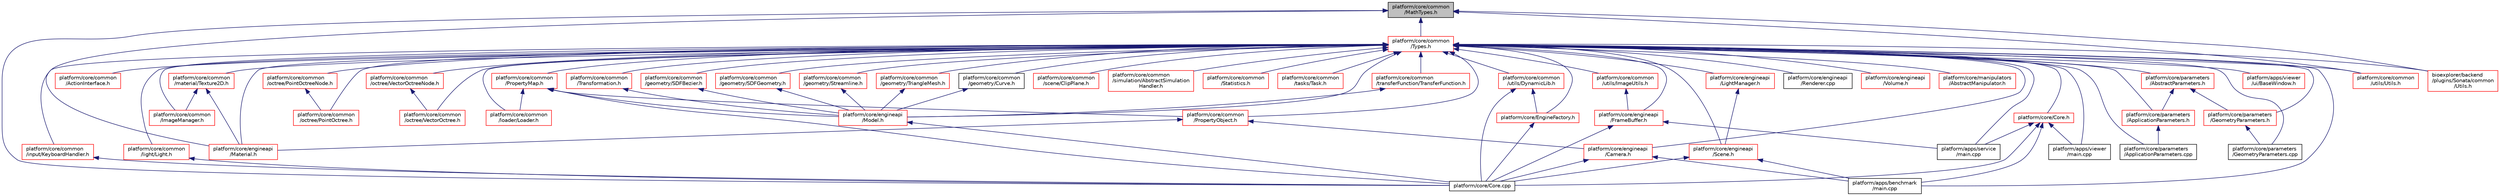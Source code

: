 digraph "platform/core/common/MathTypes.h"
{
 // LATEX_PDF_SIZE
  edge [fontname="Helvetica",fontsize="10",labelfontname="Helvetica",labelfontsize="10"];
  node [fontname="Helvetica",fontsize="10",shape=record];
  Node1 [label="platform/core/common\l/MathTypes.h",height=0.2,width=0.4,color="black", fillcolor="grey75", style="filled", fontcolor="black",tooltip=" "];
  Node1 -> Node2 [dir="back",color="midnightblue",fontsize="10",style="solid",fontname="Helvetica"];
  Node2 [label="platform/core/common\l/Types.h",height=0.2,width=0.4,color="red", fillcolor="white", style="filled",URL="$de/d53/platform_2core_2common_2Types_8h.html",tooltip=" "];
  Node2 -> Node3 [dir="back",color="midnightblue",fontsize="10",style="solid",fontname="Helvetica"];
  Node3 [label="platform/apps/benchmark\l/main.cpp",height=0.2,width=0.4,color="black", fillcolor="white", style="filled",URL="$d6/d12/benchmark_2main_8cpp.html",tooltip=" "];
  Node2 -> Node4 [dir="back",color="midnightblue",fontsize="10",style="solid",fontname="Helvetica"];
  Node4 [label="platform/apps/service\l/main.cpp",height=0.2,width=0.4,color="black", fillcolor="white", style="filled",URL="$d9/d1c/service_2main_8cpp.html",tooltip=" "];
  Node2 -> Node5 [dir="back",color="midnightblue",fontsize="10",style="solid",fontname="Helvetica"];
  Node5 [label="platform/apps/viewer\l/main.cpp",height=0.2,width=0.4,color="black", fillcolor="white", style="filled",URL="$d8/dc7/viewer_2main_8cpp.html",tooltip=" "];
  Node2 -> Node6 [dir="back",color="midnightblue",fontsize="10",style="solid",fontname="Helvetica"];
  Node6 [label="platform/apps/viewer\l/ui/BaseWindow.h",height=0.2,width=0.4,color="red", fillcolor="white", style="filled",URL="$de/d64/BaseWindow_8h.html",tooltip=" "];
  Node2 -> Node10 [dir="back",color="midnightblue",fontsize="10",style="solid",fontname="Helvetica"];
  Node10 [label="platform/core/common\l/ActionInterface.h",height=0.2,width=0.4,color="red", fillcolor="white", style="filled",URL="$de/d7a/ActionInterface_8h.html",tooltip=" "];
  Node2 -> Node18 [dir="back",color="midnightblue",fontsize="10",style="solid",fontname="Helvetica"];
  Node18 [label="platform/core/common\l/geometry/Curve.h",height=0.2,width=0.4,color="black", fillcolor="white", style="filled",URL="$d8/de7/Curve_8h.html",tooltip=" "];
  Node18 -> Node19 [dir="back",color="midnightblue",fontsize="10",style="solid",fontname="Helvetica"];
  Node19 [label="platform/core/engineapi\l/Model.h",height=0.2,width=0.4,color="red", fillcolor="white", style="filled",URL="$d3/d5a/Model_8h.html",tooltip=" "];
  Node19 -> Node20 [dir="back",color="midnightblue",fontsize="10",style="solid",fontname="Helvetica"];
  Node20 [label="platform/core/Core.cpp",height=0.2,width=0.4,color="black", fillcolor="white", style="filled",URL="$d6/d27/Core_8cpp.html",tooltip=" "];
  Node2 -> Node95 [dir="back",color="midnightblue",fontsize="10",style="solid",fontname="Helvetica"];
  Node95 [label="platform/core/common\l/geometry/SDFBezier.h",height=0.2,width=0.4,color="red", fillcolor="white", style="filled",URL="$db/d88/SDFBezier_8h.html",tooltip=" "];
  Node95 -> Node19 [dir="back",color="midnightblue",fontsize="10",style="solid",fontname="Helvetica"];
  Node2 -> Node97 [dir="back",color="midnightblue",fontsize="10",style="solid",fontname="Helvetica"];
  Node97 [label="platform/core/common\l/geometry/SDFGeometry.h",height=0.2,width=0.4,color="red", fillcolor="white", style="filled",URL="$d2/df3/SDFGeometry_8h.html",tooltip=" "];
  Node97 -> Node19 [dir="back",color="midnightblue",fontsize="10",style="solid",fontname="Helvetica"];
  Node2 -> Node164 [dir="back",color="midnightblue",fontsize="10",style="solid",fontname="Helvetica"];
  Node164 [label="platform/core/common\l/geometry/Streamline.h",height=0.2,width=0.4,color="red", fillcolor="white", style="filled",URL="$dd/dec/Streamline_8h.html",tooltip=" "];
  Node164 -> Node19 [dir="back",color="midnightblue",fontsize="10",style="solid",fontname="Helvetica"];
  Node2 -> Node165 [dir="back",color="midnightblue",fontsize="10",style="solid",fontname="Helvetica"];
  Node165 [label="platform/core/common\l/geometry/TriangleMesh.h",height=0.2,width=0.4,color="red", fillcolor="white", style="filled",URL="$df/dfa/TriangleMesh_8h.html",tooltip=" "];
  Node165 -> Node19 [dir="back",color="midnightblue",fontsize="10",style="solid",fontname="Helvetica"];
  Node2 -> Node167 [dir="back",color="midnightblue",fontsize="10",style="solid",fontname="Helvetica"];
  Node167 [label="platform/core/common\l/ImageManager.h",height=0.2,width=0.4,color="red", fillcolor="white", style="filled",URL="$d3/d10/ImageManager_8h.html",tooltip=" "];
  Node2 -> Node171 [dir="back",color="midnightblue",fontsize="10",style="solid",fontname="Helvetica"];
  Node171 [label="platform/core/common\l/input/KeyboardHandler.h",height=0.2,width=0.4,color="red", fillcolor="white", style="filled",URL="$d9/dec/KeyboardHandler_8h.html",tooltip=" "];
  Node171 -> Node20 [dir="back",color="midnightblue",fontsize="10",style="solid",fontname="Helvetica"];
  Node2 -> Node178 [dir="back",color="midnightblue",fontsize="10",style="solid",fontname="Helvetica"];
  Node178 [label="platform/core/common\l/light/Light.h",height=0.2,width=0.4,color="red", fillcolor="white", style="filled",URL="$d4/d73/Light_8h.html",tooltip=" "];
  Node178 -> Node20 [dir="back",color="midnightblue",fontsize="10",style="solid",fontname="Helvetica"];
  Node2 -> Node181 [dir="back",color="midnightblue",fontsize="10",style="solid",fontname="Helvetica"];
  Node181 [label="platform/core/common\l/loader/Loader.h",height=0.2,width=0.4,color="red", fillcolor="white", style="filled",URL="$dc/d0b/Loader_8h.html",tooltip=" "];
  Node2 -> Node204 [dir="back",color="midnightblue",fontsize="10",style="solid",fontname="Helvetica"];
  Node204 [label="platform/core/common\l/material/Texture2D.h",height=0.2,width=0.4,color="red", fillcolor="white", style="filled",URL="$d5/d6f/Texture2D_8h.html",tooltip=" "];
  Node204 -> Node167 [dir="back",color="midnightblue",fontsize="10",style="solid",fontname="Helvetica"];
  Node204 -> Node206 [dir="back",color="midnightblue",fontsize="10",style="solid",fontname="Helvetica"];
  Node206 [label="platform/core/engineapi\l/Material.h",height=0.2,width=0.4,color="red", fillcolor="white", style="filled",URL="$df/d12/Material_8h.html",tooltip=" "];
  Node2 -> Node212 [dir="back",color="midnightblue",fontsize="10",style="solid",fontname="Helvetica"];
  Node212 [label="platform/core/common\l/octree/PointOctree.h",height=0.2,width=0.4,color="red", fillcolor="white", style="filled",URL="$de/d77/PointOctree_8h.html",tooltip=" "];
  Node2 -> Node214 [dir="back",color="midnightblue",fontsize="10",style="solid",fontname="Helvetica"];
  Node214 [label="platform/core/common\l/octree/PointOctreeNode.h",height=0.2,width=0.4,color="red", fillcolor="white", style="filled",URL="$d5/d2a/PointOctreeNode_8h.html",tooltip=" "];
  Node214 -> Node212 [dir="back",color="midnightblue",fontsize="10",style="solid",fontname="Helvetica"];
  Node2 -> Node216 [dir="back",color="midnightblue",fontsize="10",style="solid",fontname="Helvetica"];
  Node216 [label="platform/core/common\l/octree/VectorOctree.h",height=0.2,width=0.4,color="red", fillcolor="white", style="filled",URL="$d5/d43/VectorOctree_8h.html",tooltip=" "];
  Node2 -> Node218 [dir="back",color="midnightblue",fontsize="10",style="solid",fontname="Helvetica"];
  Node218 [label="platform/core/common\l/octree/VectorOctreeNode.h",height=0.2,width=0.4,color="red", fillcolor="white", style="filled",URL="$d3/d3b/VectorOctreeNode_8h.html",tooltip=" "];
  Node218 -> Node216 [dir="back",color="midnightblue",fontsize="10",style="solid",fontname="Helvetica"];
  Node2 -> Node220 [dir="back",color="midnightblue",fontsize="10",style="solid",fontname="Helvetica"];
  Node220 [label="platform/core/common\l/PropertyMap.h",height=0.2,width=0.4,color="red", fillcolor="white", style="filled",URL="$dc/d04/PropertyMap_8h.html",tooltip=" "];
  Node220 -> Node181 [dir="back",color="midnightblue",fontsize="10",style="solid",fontname="Helvetica"];
  Node220 -> Node277 [dir="back",color="midnightblue",fontsize="10",style="solid",fontname="Helvetica"];
  Node277 [label="platform/core/common\l/PropertyObject.h",height=0.2,width=0.4,color="red", fillcolor="white", style="filled",URL="$d4/d17/PropertyObject_8h.html",tooltip=" "];
  Node277 -> Node278 [dir="back",color="midnightblue",fontsize="10",style="solid",fontname="Helvetica"];
  Node278 [label="platform/core/engineapi\l/Camera.h",height=0.2,width=0.4,color="red", fillcolor="white", style="filled",URL="$dd/de4/Camera_8h.html",tooltip=" "];
  Node278 -> Node3 [dir="back",color="midnightblue",fontsize="10",style="solid",fontname="Helvetica"];
  Node278 -> Node20 [dir="back",color="midnightblue",fontsize="10",style="solid",fontname="Helvetica"];
  Node277 -> Node206 [dir="back",color="midnightblue",fontsize="10",style="solid",fontname="Helvetica"];
  Node220 -> Node20 [dir="back",color="midnightblue",fontsize="10",style="solid",fontname="Helvetica"];
  Node220 -> Node19 [dir="back",color="midnightblue",fontsize="10",style="solid",fontname="Helvetica"];
  Node2 -> Node277 [dir="back",color="midnightblue",fontsize="10",style="solid",fontname="Helvetica"];
  Node2 -> Node304 [dir="back",color="midnightblue",fontsize="10",style="solid",fontname="Helvetica"];
  Node304 [label="platform/core/common\l/scene/ClipPlane.h",height=0.2,width=0.4,color="red", fillcolor="white", style="filled",URL="$d5/db5/ClipPlane_8h.html",tooltip=" "];
  Node2 -> Node306 [dir="back",color="midnightblue",fontsize="10",style="solid",fontname="Helvetica"];
  Node306 [label="platform/core/common\l/simulation/AbstractSimulation\lHandler.h",height=0.2,width=0.4,color="red", fillcolor="white", style="filled",URL="$da/da3/AbstractSimulationHandler_8h.html",tooltip=" "];
  Node2 -> Node320 [dir="back",color="midnightblue",fontsize="10",style="solid",fontname="Helvetica"];
  Node320 [label="platform/core/common\l/Statistics.h",height=0.2,width=0.4,color="red", fillcolor="white", style="filled",URL="$d1/dd6/Statistics_8h.html",tooltip=" "];
  Node2 -> Node321 [dir="back",color="midnightblue",fontsize="10",style="solid",fontname="Helvetica"];
  Node321 [label="platform/core/common\l/tasks/Task.h",height=0.2,width=0.4,color="red", fillcolor="white", style="filled",URL="$df/d4f/Task_8h.html",tooltip=" "];
  Node2 -> Node323 [dir="back",color="midnightblue",fontsize="10",style="solid",fontname="Helvetica"];
  Node323 [label="platform/core/common\l/transferFunction/TransferFunction.h",height=0.2,width=0.4,color="red", fillcolor="white", style="filled",URL="$de/d18/TransferFunction_8h.html",tooltip=" "];
  Node323 -> Node19 [dir="back",color="midnightblue",fontsize="10",style="solid",fontname="Helvetica"];
  Node2 -> Node325 [dir="back",color="midnightblue",fontsize="10",style="solid",fontname="Helvetica"];
  Node325 [label="platform/core/common\l/Transformation.h",height=0.2,width=0.4,color="red", fillcolor="white", style="filled",URL="$df/d1e/Transformation_8h.html",tooltip=" "];
  Node325 -> Node19 [dir="back",color="midnightblue",fontsize="10",style="solid",fontname="Helvetica"];
  Node2 -> Node340 [dir="back",color="midnightblue",fontsize="10",style="solid",fontname="Helvetica"];
  Node340 [label="platform/core/common\l/utils/DynamicLib.h",height=0.2,width=0.4,color="red", fillcolor="white", style="filled",URL="$d1/d93/DynamicLib_8h.html",tooltip=" "];
  Node340 -> Node20 [dir="back",color="midnightblue",fontsize="10",style="solid",fontname="Helvetica"];
  Node340 -> Node342 [dir="back",color="midnightblue",fontsize="10",style="solid",fontname="Helvetica"];
  Node342 [label="platform/core/EngineFactory.h",height=0.2,width=0.4,color="red", fillcolor="white", style="filled",URL="$d6/dc1/EngineFactory_8h.html",tooltip=" "];
  Node342 -> Node20 [dir="back",color="midnightblue",fontsize="10",style="solid",fontname="Helvetica"];
  Node2 -> Node345 [dir="back",color="midnightblue",fontsize="10",style="solid",fontname="Helvetica"];
  Node345 [label="platform/core/common\l/utils/ImageUtils.h",height=0.2,width=0.4,color="red", fillcolor="white", style="filled",URL="$d7/dc9/ImageUtils_8h.html",tooltip=" "];
  Node345 -> Node347 [dir="back",color="midnightblue",fontsize="10",style="solid",fontname="Helvetica"];
  Node347 [label="platform/core/engineapi\l/FrameBuffer.h",height=0.2,width=0.4,color="red", fillcolor="white", style="filled",URL="$da/d8a/FrameBuffer_8h.html",tooltip=" "];
  Node347 -> Node4 [dir="back",color="midnightblue",fontsize="10",style="solid",fontname="Helvetica"];
  Node347 -> Node20 [dir="back",color="midnightblue",fontsize="10",style="solid",fontname="Helvetica"];
  Node2 -> Node353 [dir="back",color="midnightblue",fontsize="10",style="solid",fontname="Helvetica"];
  Node353 [label="platform/core/common\l/utils/Utils.h",height=0.2,width=0.4,color="red", fillcolor="white", style="filled",URL="$dc/daa/platform_2core_2common_2utils_2Utils_8h.html",tooltip=" "];
  Node2 -> Node355 [dir="back",color="midnightblue",fontsize="10",style="solid",fontname="Helvetica"];
  Node355 [label="platform/core/Core.h",height=0.2,width=0.4,color="red", fillcolor="white", style="filled",URL="$d6/dd7/Core_8h.html",tooltip=" "];
  Node355 -> Node3 [dir="back",color="midnightblue",fontsize="10",style="solid",fontname="Helvetica"];
  Node355 -> Node4 [dir="back",color="midnightblue",fontsize="10",style="solid",fontname="Helvetica"];
  Node355 -> Node5 [dir="back",color="midnightblue",fontsize="10",style="solid",fontname="Helvetica"];
  Node355 -> Node20 [dir="back",color="midnightblue",fontsize="10",style="solid",fontname="Helvetica"];
  Node2 -> Node278 [dir="back",color="midnightblue",fontsize="10",style="solid",fontname="Helvetica"];
  Node2 -> Node347 [dir="back",color="midnightblue",fontsize="10",style="solid",fontname="Helvetica"];
  Node2 -> Node356 [dir="back",color="midnightblue",fontsize="10",style="solid",fontname="Helvetica"];
  Node356 [label="platform/core/engineapi\l/LightManager.h",height=0.2,width=0.4,color="red", fillcolor="white", style="filled",URL="$dd/d9a/LightManager_8h.html",tooltip=" "];
  Node356 -> Node184 [dir="back",color="midnightblue",fontsize="10",style="solid",fontname="Helvetica"];
  Node184 [label="platform/core/engineapi\l/Scene.h",height=0.2,width=0.4,color="red", fillcolor="white", style="filled",URL="$d5/d2d/Scene_8h.html",tooltip=" "];
  Node184 -> Node3 [dir="back",color="midnightblue",fontsize="10",style="solid",fontname="Helvetica"];
  Node184 -> Node20 [dir="back",color="midnightblue",fontsize="10",style="solid",fontname="Helvetica"];
  Node2 -> Node206 [dir="back",color="midnightblue",fontsize="10",style="solid",fontname="Helvetica"];
  Node2 -> Node19 [dir="back",color="midnightblue",fontsize="10",style="solid",fontname="Helvetica"];
  Node2 -> Node230 [dir="back",color="midnightblue",fontsize="10",style="solid",fontname="Helvetica"];
  Node230 [label="platform/core/engineapi\l/Renderer.cpp",height=0.2,width=0.4,color="black", fillcolor="white", style="filled",URL="$d3/d28/Renderer_8cpp.html",tooltip=" "];
  Node2 -> Node184 [dir="back",color="midnightblue",fontsize="10",style="solid",fontname="Helvetica"];
  Node2 -> Node357 [dir="back",color="midnightblue",fontsize="10",style="solid",fontname="Helvetica"];
  Node357 [label="platform/core/engineapi\l/Volume.h",height=0.2,width=0.4,color="red", fillcolor="white", style="filled",URL="$d1/dbd/Volume_8h.html",tooltip=" "];
  Node2 -> Node342 [dir="back",color="midnightblue",fontsize="10",style="solid",fontname="Helvetica"];
  Node2 -> Node364 [dir="back",color="midnightblue",fontsize="10",style="solid",fontname="Helvetica"];
  Node364 [label="platform/core/manipulators\l/AbstractManipulator.h",height=0.2,width=0.4,color="red", fillcolor="white", style="filled",URL="$dc/dd1/AbstractManipulator_8h.html",tooltip=" "];
  Node2 -> Node367 [dir="back",color="midnightblue",fontsize="10",style="solid",fontname="Helvetica"];
  Node367 [label="platform/core/parameters\l/AbstractParameters.h",height=0.2,width=0.4,color="red", fillcolor="white", style="filled",URL="$d6/d75/AbstractParameters_8h.html",tooltip=" "];
  Node367 -> Node373 [dir="back",color="midnightblue",fontsize="10",style="solid",fontname="Helvetica"];
  Node373 [label="platform/core/parameters\l/ApplicationParameters.h",height=0.2,width=0.4,color="red", fillcolor="white", style="filled",URL="$d6/d4c/ApplicationParameters_8h.html",tooltip=" "];
  Node373 -> Node231 [dir="back",color="midnightblue",fontsize="10",style="solid",fontname="Helvetica"];
  Node231 [label="platform/core/parameters\l/ApplicationParameters.cpp",height=0.2,width=0.4,color="black", fillcolor="white", style="filled",URL="$d7/d87/ApplicationParameters_8cpp.html",tooltip=" "];
  Node367 -> Node374 [dir="back",color="midnightblue",fontsize="10",style="solid",fontname="Helvetica"];
  Node374 [label="platform/core/parameters\l/GeometryParameters.h",height=0.2,width=0.4,color="red", fillcolor="white", style="filled",URL="$db/db5/GeometryParameters_8h.html",tooltip=" "];
  Node374 -> Node375 [dir="back",color="midnightblue",fontsize="10",style="solid",fontname="Helvetica"];
  Node375 [label="platform/core/parameters\l/GeometryParameters.cpp",height=0.2,width=0.4,color="black", fillcolor="white", style="filled",URL="$d6/dd3/GeometryParameters_8cpp.html",tooltip=" "];
  Node2 -> Node231 [dir="back",color="midnightblue",fontsize="10",style="solid",fontname="Helvetica"];
  Node2 -> Node373 [dir="back",color="midnightblue",fontsize="10",style="solid",fontname="Helvetica"];
  Node2 -> Node375 [dir="back",color="midnightblue",fontsize="10",style="solid",fontname="Helvetica"];
  Node2 -> Node374 [dir="back",color="midnightblue",fontsize="10",style="solid",fontname="Helvetica"];
  Node2 -> Node399 [dir="back",color="midnightblue",fontsize="10",style="solid",fontname="Helvetica"];
  Node399 [label="bioexplorer/backend\l/plugins/Sonata/common\l/Utils.h",height=0.2,width=0.4,color="red", fillcolor="white", style="filled",URL="$d0/dc9/bioexplorer_2backend_2plugins_2Sonata_2common_2Utils_8h.html",tooltip=" "];
  Node1 -> Node353 [dir="back",color="midnightblue",fontsize="10",style="solid",fontname="Helvetica"];
  Node1 -> Node20 [dir="back",color="midnightblue",fontsize="10",style="solid",fontname="Helvetica"];
  Node1 -> Node206 [dir="back",color="midnightblue",fontsize="10",style="solid",fontname="Helvetica"];
  Node1 -> Node399 [dir="back",color="midnightblue",fontsize="10",style="solid",fontname="Helvetica"];
}
